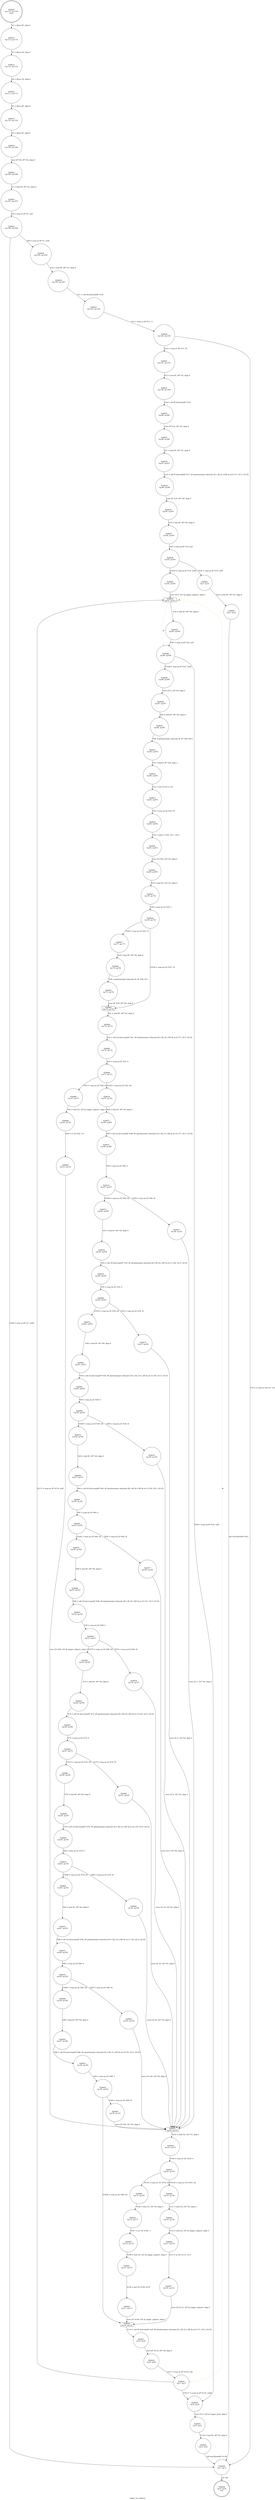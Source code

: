 digraph logger_set_subjects {
label="logger_set_subjects"
28809 [label="N28809\n(rp:0, ep:0)\nexit", shape="doublecircle"]
28810 [label="N28810\n(rp:114, ep:114)\nentry", shape="doublecircle"]
28810 -> 28812 [label="%2 = alloca i8*, align 8"]
28812 [label="N28812\n(rp:113, ep:113)", shape="circle"]
28812 -> 28813 [label="%3 = alloca i32, align 4"]
28813 [label="N28813\n(rp:112, ep:112)", shape="circle"]
28813 -> 28814 [label="%4 = alloca i32, align 4"]
28814 [label="N28814\n(rp:111, ep:111)", shape="circle"]
28814 -> 28815 [label="%5 = alloca i8*, align 8"]
28815 [label="N28815\n(rp:110, ep:110)", shape="circle"]
28815 -> 28816 [label="%6 = alloca i8*, align 8"]
28816 [label="N28816\n(rp:109, ep:109)", shape="circle"]
28816 -> 28822 [label="store i8* %0, i8** %2, align 8"]
28822 [label="N28822\n(rp:108, ep:108)", shape="circle"]
28822 -> 28823 [label="%7 = load i8*, i8** %2, align 8"]
28823 [label="N28823\n(rp:107, ep:107)", shape="circle"]
28823 -> 28824 [label="%8 = icmp ne i8* %7, null"]
28824 [label="N28824\n(rp:106, ep:106)", shape="circle"]
28824 -> 28959 [label="[%8 = icmp ne i8* %7, null]"]
28824 -> 28958 [label="[!(%8 = icmp ne i8* %7, null)]"]
28826 [label="N28826\n(rp:104, ep:104)", shape="circle"]
28826 -> 28827 [label="%11 = call i64 @strlen(i8* %10)"]
28827 [label="N28827\n(rp:103, ep:103)", shape="circle"]
28827 -> 28828 [label="%12 = icmp ne i64 %11, 0"]
28828 [label="N28828\n(rp:102, ep:102)", shape="circle"]
28828 -> 28961 [label="[%12 = icmp ne i64 %11, 0]"]
28828 -> 28958 [label="[!(%12 = icmp ne i64 %11, 0)]"]
28831 [label="N28831\n(rp:100, ep:100)", shape="circle"]
28831 -> 28832 [label="%16 = call i8* @strdup(i8* %15)"]
28832 [label="N28832\n(rp:99, ep:99)", shape="circle"]
28832 -> 28833 [label="store i8* %16, i8** %5, align 8"]
28833 [label="N28833\n(rp:98, ep:98)", shape="circle"]
28833 -> 28834 [label="%17 = load i8*, i8** %5, align 8"]
28834 [label="N28834\n(rp:97, ep:97)", shape="circle"]
28834 -> 28835 [label="%18 = call i8* @strtok(i8* %17, i8* getelementptr inbounds ([2 x i8], [2 x i8]* @.str.8.171, i32 0, i32 0))"]
28835 [label="N28835\n(rp:96, ep:96)", shape="circle"]
28835 -> 28836 [label="store i8* %18, i8** %6, align 8"]
28836 [label="N28836\n(rp:95, ep:95)", shape="circle"]
28836 -> 28837 [label="%19 = load i8*, i8** %6, align 8"]
28837 [label="N28837\n(rp:94, ep:94)", shape="circle"]
28837 -> 28838 [label="%20 = icmp eq i8* %19, null"]
28838 [label="N28838\n(rp:93, ep:93)", shape="circle"]
28838 -> 28963 [label="[%20 = icmp eq i8* %19, null]"]
28838 -> 28964 [label="[!(%20 = icmp eq i8* %19, null)]"]
28840 [label="N28840\n(rp:2, ep:2)", shape="circle"]
28840 -> 28958 [label="call void @free(i8* %22)"]
28844 [label="N28844\n(rp:91, ep:91)", shape="box"]
28844 -> 28845 [label="%25 = load i8*, i8** %6, align 8"]
28844 -> 28844 [label="@", style="dashed", color="orange"]
28844 -> 28953 [label="@", style="dashed", color="orange"]
28844 -> 28846 [label="@", style="dashed", color="orange"]
28845 [label="N28845\n(rp:90, ep:90)", shape="circle"]
28845 -> 28846 [label="%26 = icmp eq i8* %25, null"]
28846 [label="N28846\n(rp:89, ep:89)", shape="circle"]
28846 -> 28966 [label="[!(%26 = icmp eq i8* %25, null)]"]
28846 -> 28954 [label="[%26 = icmp eq i8* %25, null]"]
28849 [label="N28849\n(rp:87, ep:87)", shape="circle"]
28849 -> 28850 [label="%29 = load i8*, i8** %6, align 8"]
28850 [label="N28850\n(rp:86, ep:86)", shape="circle"]
28850 -> 28851 [label="%30 = getelementptr inbounds i8, i8* %29, i64 0"]
28851 [label="N28851\n(rp:85, ep:85)", shape="circle"]
28851 -> 28852 [label="%31 = load i8, i8* %30, align 1"]
28852 [label="N28852\n(rp:84, ep:84)", shape="circle"]
28852 -> 28853 [label="%32 = sext i8 %31 to i32"]
28853 [label="N28853\n(rp:83, ep:83)", shape="circle"]
28853 -> 28854 [label="%33 = icmp eq i32 %32, 45"]
28854 [label="N28854\n(rp:82, ep:82)", shape="circle"]
28854 -> 28855 [label="%34 = select i1 %33, i32 1, i32 0"]
28855 [label="N28855\n(rp:81, ep:81)", shape="circle"]
28855 -> 28856 [label="store i32 %34, i32* %3, align 4"]
28856 [label="N28856\n(rp:80, ep:80)", shape="circle"]
28856 -> 28857 [label="%35 = load i32, i32* %3, align 4"]
28857 [label="N28857\n(rp:79, ep:79)", shape="circle"]
28857 -> 28858 [label="%36 = icmp eq i32 %35, 1"]
28858 [label="N28858\n(rp:78, ep:78)", shape="circle"]
28858 -> 28967 [label="[%36 = icmp eq i32 %35, 1]"]
28858 -> 28863 [label="[!(%36 = icmp eq i32 %35, 1)]"]
28860 [label="N28860\n(rp:76, ep:76)", shape="circle"]
28860 -> 28861 [label="%39 = getelementptr inbounds i8, i8* %38, i32 1"]
28861 [label="N28861\n(rp:75, ep:75)", shape="circle"]
28861 -> 28863 [label="store i8* %39, i8** %6, align 8"]
28863 [label="N28863\n(rp:74, ep:74)", shape="box"]
28863 -> 28864 [label="%41 = load i8*, i8** %6, align 8"]
28864 [label="N28864\n(rp:73, ep:73)", shape="circle"]
28864 -> 28865 [label="%42 = call i32 @strcmp(i8* %41, i8* getelementptr inbounds ([4 x i8], [4 x i8]* @.str.9.172, i32 0, i32 0))"]
28865 [label="N28865\n(rp:72, ep:72)", shape="circle"]
28865 -> 28866 [label="%43 = icmp eq i32 %42, 0"]
28866 [label="N28866\n(rp:71, ep:71)", shape="circle"]
28866 -> 28969 [label="[%43 = icmp eq i32 %42, 0]"]
28866 -> 28970 [label="[!(%43 = icmp eq i32 %42, 0)]"]
28868 [label="N28868\n(rp:24, ep:35)", shape="circle"]
28868 -> 28869 [label="%46 = or i32 %45, 511"]
28869 [label="N28869\n(rp:23, ep:33)", shape="circle"]
28869 -> 28935 [label="store i32 %46, i32* @_logger_subjects, align 4"]
28872 [label="N28872\n(rp:69, ep:69)", shape="circle"]
28872 -> 28873 [label="%49 = call i32 @strcmp(i8* %48, i8* getelementptr inbounds ([3 x i8], [3 x i8]* @.str.10.147, i32 0, i32 0))"]
28873 [label="N28873\n(rp:68, ep:68)", shape="circle"]
28873 -> 28874 [label="%50 = icmp eq i32 %49, 0"]
28874 [label="N28874\n(rp:67, ep:67)", shape="circle"]
28874 -> 28971 [label="[%50 = icmp eq i32 %49, 0]"]
28874 -> 28972 [label="[!(%50 = icmp eq i32 %49, 0)]"]
28878 [label="N28878\n(rp:65, ep:65)", shape="circle"]
28878 -> 28879 [label="%54 = call i32 @strcmp(i8* %53, i8* getelementptr inbounds ([9 x i8], [9 x i8]* @.str.11.148, i32 0, i32 0))"]
28879 [label="N28879\n(rp:64, ep:64)", shape="circle"]
28879 -> 28880 [label="%55 = icmp eq i32 %54, 0"]
28880 [label="N28880\n(rp:63, ep:63)", shape="circle"]
28880 -> 28973 [label="[%55 = icmp eq i32 %54, 0]"]
28880 -> 28974 [label="[!(%55 = icmp eq i32 %54, 0)]"]
28884 [label="N28884\n(rp:61, ep:61)", shape="circle"]
28884 -> 28885 [label="%59 = call i32 @strcmp(i8* %58, i8* getelementptr inbounds ([10 x i8], [10 x i8]* @.str.12.149, i32 0, i32 0))"]
28885 [label="N28885\n(rp:60, ep:60)", shape="circle"]
28885 -> 28886 [label="%60 = icmp eq i32 %59, 0"]
28886 [label="N28886\n(rp:59, ep:59)", shape="circle"]
28886 -> 28975 [label="[%60 = icmp eq i32 %59, 0]"]
28886 -> 28976 [label="[!(%60 = icmp eq i32 %59, 0)]"]
28890 [label="N28890\n(rp:57, ep:57)", shape="circle"]
28890 -> 28891 [label="%64 = call i32 @strcmp(i8* %63, i8* getelementptr inbounds ([6 x i8], [6 x i8]* @.str.13.150, i32 0, i32 0))"]
28891 [label="N28891\n(rp:56, ep:56)", shape="circle"]
28891 -> 28892 [label="%65 = icmp eq i32 %64, 0"]
28892 [label="N28892\n(rp:55, ep:55)", shape="circle"]
28892 -> 28977 [label="[%65 = icmp eq i32 %64, 0]"]
28892 -> 28978 [label="[!(%65 = icmp eq i32 %64, 0)]"]
28896 [label="N28896\n(rp:53, ep:53)", shape="circle"]
28896 -> 28897 [label="%69 = call i32 @strcmp(i8* %68, i8* getelementptr inbounds ([9 x i8], [9 x i8]* @.str.14.151, i32 0, i32 0))"]
28897 [label="N28897\n(rp:52, ep:52)", shape="circle"]
28897 -> 28898 [label="%70 = icmp eq i32 %69, 0"]
28898 [label="N28898\n(rp:51, ep:51)", shape="circle"]
28898 -> 28979 [label="[%70 = icmp eq i32 %69, 0]"]
28898 -> 28980 [label="[!(%70 = icmp eq i32 %69, 0)]"]
28902 [label="N28902\n(rp:49, ep:49)", shape="circle"]
28902 -> 28903 [label="%74 = call i32 @strcmp(i8* %73, i8* getelementptr inbounds ([9 x i8], [9 x i8]* @.str.15.152, i32 0, i32 0))"]
28903 [label="N28903\n(rp:48, ep:48)", shape="circle"]
28903 -> 28904 [label="%75 = icmp eq i32 %74, 0"]
28904 [label="N28904\n(rp:47, ep:47)", shape="circle"]
28904 -> 28981 [label="[%75 = icmp eq i32 %74, 0]"]
28904 -> 28982 [label="[!(%75 = icmp eq i32 %74, 0)]"]
28908 [label="N28908\n(rp:45, ep:45)", shape="circle"]
28908 -> 28909 [label="%79 = call i32 @strcmp(i8* %78, i8* getelementptr inbounds ([5 x i8], [5 x i8]* @.str.16.153, i32 0, i32 0))"]
28909 [label="N28909\n(rp:44, ep:44)", shape="circle"]
28909 -> 28910 [label="%80 = icmp eq i32 %79, 0"]
28910 [label="N28910\n(rp:43, ep:43)", shape="circle"]
28910 -> 28983 [label="[%80 = icmp eq i32 %79, 0]"]
28910 -> 28984 [label="[!(%80 = icmp eq i32 %79, 0)]"]
28914 [label="N28914\n(rp:41, ep:41)", shape="circle"]
28914 -> 28915 [label="%84 = call i32 @strcmp(i8* %83, i8* getelementptr inbounds ([10 x i8], [10 x i8]* @.str.17.154, i32 0, i32 0))"]
28915 [label="N28915\n(rp:40, ep:40)", shape="circle"]
28915 -> 28916 [label="%85 = icmp eq i32 %84, 0"]
28916 [label="N28916\n(rp:39, ep:39)", shape="circle"]
28916 -> 28985 [label="[%85 = icmp eq i32 %84, 0]"]
28916 -> 28986 [label="[!(%85 = icmp eq i32 %84, 0)]"]
28920 [label="N28920\n(rp:37, ep:36)", shape="circle"]
28920 -> 28921 [label="%89 = call i32 @strcmp(i8* %88, i8* getelementptr inbounds ([5 x i8], [5 x i8]* @.str.18.155, i32 0, i32 0))"]
28921 [label="N28921\n(rp:36, ep:34)", shape="circle"]
28921 -> 28922 [label="%90 = icmp eq i32 %89, 0"]
28922 [label="N28922\n(rp:35, ep:32)", shape="circle"]
28922 -> 28987 [label="[%90 = icmp eq i32 %89, 0]"]
28922 -> 28950 [label="[!(%90 = icmp eq i32 %89, 0)]"]
28935 [label="N28935\n(rp:22, ep:22)", shape="box"]
28935 -> 28936 [label="%103 = load i32, i32* %3, align 4"]
28936 [label="N28936\n(rp:21, ep:21)", shape="circle"]
28936 -> 28937 [label="%104 = icmp ne i32 %103, 0"]
28937 [label="N28937\n(rp:20, ep:20)", shape="circle"]
28937 -> 28989 [label="[%104 = icmp ne i32 %103, 0]"]
28937 -> 28990 [label="[!(%104 = icmp ne i32 %103, 0)]"]
28939 [label="N28939\n(rp:14, ep:17)", shape="circle"]
28939 -> 28940 [label="%107 = xor i32 %106, -1"]
28940 [label="N28940\n(rp:13, ep:15)", shape="circle"]
28940 -> 28941 [label="%108 = load i32, i32* @_logger_subjects, align 4"]
28941 [label="N28941\n(rp:12, ep:13)", shape="circle"]
28941 -> 28942 [label="%109 = and i32 %108, %107"]
28942 [label="N28942\n(rp:11, ep:11)", shape="circle"]
28942 -> 28950 [label="store i32 %109, i32* @_logger_subjects, align 4"]
28945 [label="N28945\n(rp:18, ep:16)", shape="circle"]
28945 -> 28946 [label="%112 = load i32, i32* @_logger_subjects, align 4"]
28946 [label="N28946\n(rp:17, ep:14)", shape="circle"]
28946 -> 28947 [label="%113 = or i32 %112, %111"]
28947 [label="N28947\n(rp:16, ep:12)", shape="circle"]
28947 -> 28950 [label="store i32 %113, i32* @_logger_subjects, align 4"]
28950 [label="N28950\n(rp:10, ep:10)", shape="box"]
28950 -> 28951 [label="%116 = call i8* @strtok(i8* null, i8* getelementptr inbounds ([2 x i8], [2 x i8]* @.str.8.171, i32 0, i32 0))"]
28951 [label="N28951\n(rp:9, ep:9)", shape="circle"]
28951 -> 28952 [label="store i8* %116, i8** %6, align 8"]
28952 [label="N28952\n(rp:8, ep:8)", shape="circle"]
28952 -> 28953 [label="%117 = icmp ne i8* %116, null"]
28953 [label="N28953\n(rp:7, ep:7)", shape="circle"]
28953 -> 28844 [label="[%117 = icmp ne i8* %116, null]"]
28953 -> 28954 [label="[!(%117 = icmp ne i8* %116, null)]"]
28954 [label="N28954\n(rp:6, ep:6)", shape="circle"]
28954 -> 28955 [label="store i32 0, i32* @_logger_level, align 4"]
28955 [label="N28955\n(rp:5, ep:5)", shape="circle"]
28955 -> 28956 [label="%119 = load i8*, i8** %5, align 8"]
28956 [label="N28956\n(rp:4, ep:4)", shape="circle"]
28956 -> 28958 [label="call void @free(i8* %119)"]
28958 [label="N28958\n(rp:1, ep:1)", shape="circle"]
28958 -> 28809 [label="ret void"]
28959 [label="N28959\n(rp:105, ep:105)", shape="circle"]
28959 -> 28826 [label="%10 = load i8*, i8** %2, align 8"]
28961 [label="N28961\n(rp:101, ep:101)", shape="circle"]
28961 -> 28831 [label="%15 = load i8*, i8** %2, align 8"]
28963 [label="N28963\n(rp:3, ep:3)", shape="circle"]
28963 -> 28840 [label="%22 = load i8*, i8** %5, align 8"]
28964 [label="N28964\n(rp:92, ep:92)", shape="circle"]
28964 -> 28844 [label="store i32 0, i32* @_logger_subjects, align 4"]
28966 [label="N28966\n(rp:88, ep:88)", shape="circle"]
28966 -> 28849 [label="store i32 0, i32* %4, align 4"]
28967 [label="N28967\n(rp:77, ep:77)", shape="circle"]
28967 -> 28860 [label="%38 = load i8*, i8** %6, align 8"]
28969 [label="N28969\n(rp:25, ep:37)", shape="circle"]
28969 -> 28868 [label="%45 = load i32, i32* @_logger_subjects, align 4"]
28970 [label="N28970\n(rp:70, ep:70)", shape="circle"]
28970 -> 28872 [label="%48 = load i8*, i8** %6, align 8"]
28971 [label="N28971\n(rp:26, ep:23)", shape="circle"]
28971 -> 28935 [label="store i32 1, i32* %4, align 4"]
28972 [label="N28972\n(rp:66, ep:66)", shape="circle"]
28972 -> 28878 [label="%53 = load i8*, i8** %6, align 8"]
28973 [label="N28973\n(rp:27, ep:24)", shape="circle"]
28973 -> 28935 [label="store i32 2, i32* %4, align 4"]
28974 [label="N28974\n(rp:62, ep:62)", shape="circle"]
28974 -> 28884 [label="%58 = load i8*, i8** %6, align 8"]
28975 [label="N28975\n(rp:28, ep:25)", shape="circle"]
28975 -> 28935 [label="store i32 4, i32* %4, align 4"]
28976 [label="N28976\n(rp:58, ep:58)", shape="circle"]
28976 -> 28890 [label="%63 = load i8*, i8** %6, align 8"]
28977 [label="N28977\n(rp:29, ep:26)", shape="circle"]
28977 -> 28935 [label="store i32 8, i32* %4, align 4"]
28978 [label="N28978\n(rp:54, ep:54)", shape="circle"]
28978 -> 28896 [label="%68 = load i8*, i8** %6, align 8"]
28979 [label="N28979\n(rp:30, ep:27)", shape="circle"]
28979 -> 28935 [label="store i32 16, i32* %4, align 4"]
28980 [label="N28980\n(rp:50, ep:50)", shape="circle"]
28980 -> 28902 [label="%73 = load i8*, i8** %6, align 8"]
28981 [label="N28981\n(rp:31, ep:28)", shape="circle"]
28981 -> 28935 [label="store i32 32, i32* %4, align 4"]
28982 [label="N28982\n(rp:46, ep:46)", shape="circle"]
28982 -> 28908 [label="%78 = load i8*, i8** %6, align 8"]
28983 [label="N28983\n(rp:32, ep:29)", shape="circle"]
28983 -> 28935 [label="store i32 64, i32* %4, align 4"]
28984 [label="N28984\n(rp:42, ep:42)", shape="circle"]
28984 -> 28914 [label="%83 = load i8*, i8** %6, align 8"]
28985 [label="N28985\n(rp:33, ep:30)", shape="circle"]
28985 -> 28935 [label="store i32 128, i32* %4, align 4"]
28986 [label="N28986\n(rp:38, ep:38)", shape="circle"]
28986 -> 28920 [label="%88 = load i8*, i8** %6, align 8"]
28987 [label="N28987\n(rp:34, ep:31)", shape="circle"]
28987 -> 28935 [label="store i32 256, i32* %4, align 4"]
28989 [label="N28989\n(rp:15, ep:19)", shape="circle"]
28989 -> 28939 [label="%106 = load i32, i32* %4, align 4"]
28990 [label="N28990\n(rp:19, ep:18)", shape="circle"]
28990 -> 28945 [label="%111 = load i32, i32* %4, align 4"]
}
